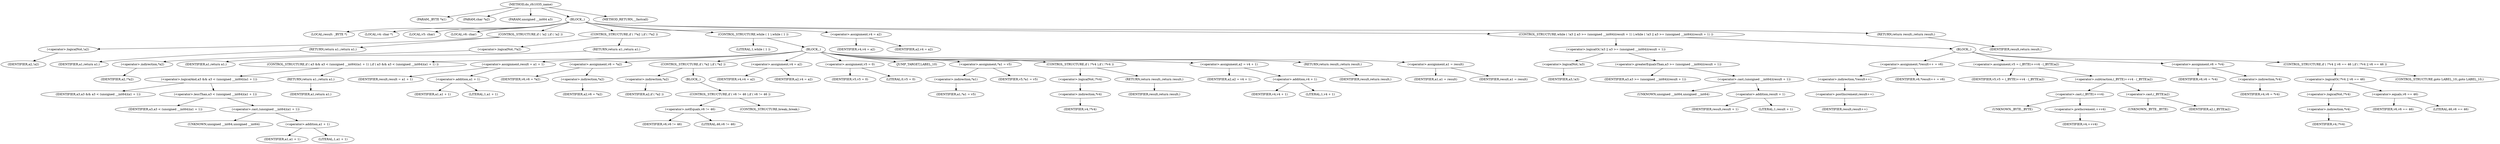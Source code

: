 digraph do_rfc1035_name {  
"1000105" [label = "(METHOD,do_rfc1035_name)" ]
"1000106" [label = "(PARAM,_BYTE *a1)" ]
"1000107" [label = "(PARAM,char *a2)" ]
"1000108" [label = "(PARAM,unsigned __int64 a3)" ]
"1000109" [label = "(BLOCK,,)" ]
"1000110" [label = "(LOCAL,result: _BYTE *)" ]
"1000111" [label = "(LOCAL,v4: char *)" ]
"1000112" [label = "(LOCAL,v5: char)" ]
"1000113" [label = "(LOCAL,v6: char)" ]
"1000114" [label = "(CONTROL_STRUCTURE,if ( !a2 ),if ( !a2 ))" ]
"1000115" [label = "(<operator>.logicalNot,!a2)" ]
"1000116" [label = "(IDENTIFIER,a2,!a2)" ]
"1000117" [label = "(RETURN,return a1;,return a1;)" ]
"1000118" [label = "(IDENTIFIER,a1,return a1;)" ]
"1000119" [label = "(CONTROL_STRUCTURE,if ( !*a2 ),if ( !*a2 ))" ]
"1000120" [label = "(<operator>.logicalNot,!*a2)" ]
"1000121" [label = "(<operator>.indirection,*a2)" ]
"1000122" [label = "(IDENTIFIER,a2,!*a2)" ]
"1000123" [label = "(RETURN,return a1;,return a1;)" ]
"1000124" [label = "(IDENTIFIER,a1,return a1;)" ]
"1000125" [label = "(CONTROL_STRUCTURE,while ( 1 ),while ( 1 ))" ]
"1000126" [label = "(LITERAL,1,while ( 1 ))" ]
"1000127" [label = "(BLOCK,,)" ]
"1000128" [label = "(CONTROL_STRUCTURE,if ( a3 && a3 < (unsigned __int64)(a1 + 1) ),if ( a3 && a3 < (unsigned __int64)(a1 + 1) ))" ]
"1000129" [label = "(<operator>.logicalAnd,a3 && a3 < (unsigned __int64)(a1 + 1))" ]
"1000130" [label = "(IDENTIFIER,a3,a3 && a3 < (unsigned __int64)(a1 + 1))" ]
"1000131" [label = "(<operator>.lessThan,a3 < (unsigned __int64)(a1 + 1))" ]
"1000132" [label = "(IDENTIFIER,a3,a3 < (unsigned __int64)(a1 + 1))" ]
"1000133" [label = "(<operator>.cast,(unsigned __int64)(a1 + 1))" ]
"1000134" [label = "(UNKNOWN,unsigned __int64,unsigned __int64)" ]
"1000135" [label = "(<operator>.addition,a1 + 1)" ]
"1000136" [label = "(IDENTIFIER,a1,a1 + 1)" ]
"1000137" [label = "(LITERAL,1,a1 + 1)" ]
"1000138" [label = "(RETURN,return a1;,return a1;)" ]
"1000139" [label = "(IDENTIFIER,a1,return a1;)" ]
"1000140" [label = "(<operator>.assignment,result = a1 + 1)" ]
"1000141" [label = "(IDENTIFIER,result,result = a1 + 1)" ]
"1000142" [label = "(<operator>.addition,a1 + 1)" ]
"1000143" [label = "(IDENTIFIER,a1,a1 + 1)" ]
"1000144" [label = "(LITERAL,1,a1 + 1)" ]
"1000145" [label = "(<operator>.assignment,v6 = *a2)" ]
"1000146" [label = "(IDENTIFIER,v6,v6 = *a2)" ]
"1000147" [label = "(<operator>.indirection,*a2)" ]
"1000148" [label = "(IDENTIFIER,a2,v6 = *a2)" ]
"1000149" [label = "(CONTROL_STRUCTURE,if ( *a2 ),if ( *a2 ))" ]
"1000150" [label = "(<operator>.indirection,*a2)" ]
"1000151" [label = "(IDENTIFIER,a2,if ( *a2 ))" ]
"1000152" [label = "(BLOCK,,)" ]
"1000153" [label = "(CONTROL_STRUCTURE,if ( v6 != 46 ),if ( v6 != 46 ))" ]
"1000154" [label = "(<operator>.notEquals,v6 != 46)" ]
"1000155" [label = "(IDENTIFIER,v6,v6 != 46)" ]
"1000156" [label = "(LITERAL,46,v6 != 46)" ]
"1000157" [label = "(CONTROL_STRUCTURE,break;,break;)" ]
"1000158" [label = "(<operator>.assignment,v4 = a2)" ]
"1000159" [label = "(IDENTIFIER,v4,v4 = a2)" ]
"1000160" [label = "(IDENTIFIER,a2,v4 = a2)" ]
"1000161" [label = "(<operator>.assignment,v5 = 0)" ]
"1000162" [label = "(IDENTIFIER,v5,v5 = 0)" ]
"1000163" [label = "(LITERAL,0,v5 = 0)" ]
"1000164" [label = "(JUMP_TARGET,LABEL_10)" ]
"1000165" [label = "(<operator>.assignment,*a1 = v5)" ]
"1000166" [label = "(<operator>.indirection,*a1)" ]
"1000167" [label = "(IDENTIFIER,a1,*a1 = v5)" ]
"1000168" [label = "(IDENTIFIER,v5,*a1 = v5)" ]
"1000169" [label = "(CONTROL_STRUCTURE,if ( !*v4 ),if ( !*v4 ))" ]
"1000170" [label = "(<operator>.logicalNot,!*v4)" ]
"1000171" [label = "(<operator>.indirection,*v4)" ]
"1000172" [label = "(IDENTIFIER,v4,!*v4)" ]
"1000173" [label = "(RETURN,return result;,return result;)" ]
"1000174" [label = "(IDENTIFIER,result,return result;)" ]
"1000175" [label = "(<operator>.assignment,a2 = v4 + 1)" ]
"1000176" [label = "(IDENTIFIER,a2,a2 = v4 + 1)" ]
"1000177" [label = "(<operator>.addition,v4 + 1)" ]
"1000178" [label = "(IDENTIFIER,v4,v4 + 1)" ]
"1000179" [label = "(LITERAL,1,v4 + 1)" ]
"1000180" [label = "(RETURN,return result;,return result;)" ]
"1000181" [label = "(IDENTIFIER,result,return result;)" ]
"1000182" [label = "(<operator>.assignment,a1 = result)" ]
"1000183" [label = "(IDENTIFIER,a1,a1 = result)" ]
"1000184" [label = "(IDENTIFIER,result,a1 = result)" ]
"1000185" [label = "(<operator>.assignment,v4 = a2)" ]
"1000186" [label = "(IDENTIFIER,v4,v4 = a2)" ]
"1000187" [label = "(IDENTIFIER,a2,v4 = a2)" ]
"1000188" [label = "(CONTROL_STRUCTURE,while ( !a3 || a3 >= (unsigned __int64)(result + 1) ),while ( !a3 || a3 >= (unsigned __int64)(result + 1) ))" ]
"1000189" [label = "(<operator>.logicalOr,!a3 || a3 >= (unsigned __int64)(result + 1))" ]
"1000190" [label = "(<operator>.logicalNot,!a3)" ]
"1000191" [label = "(IDENTIFIER,a3,!a3)" ]
"1000192" [label = "(<operator>.greaterEqualsThan,a3 >= (unsigned __int64)(result + 1))" ]
"1000193" [label = "(IDENTIFIER,a3,a3 >= (unsigned __int64)(result + 1))" ]
"1000194" [label = "(<operator>.cast,(unsigned __int64)(result + 1))" ]
"1000195" [label = "(UNKNOWN,unsigned __int64,unsigned __int64)" ]
"1000196" [label = "(<operator>.addition,result + 1)" ]
"1000197" [label = "(IDENTIFIER,result,result + 1)" ]
"1000198" [label = "(LITERAL,1,result + 1)" ]
"1000199" [label = "(BLOCK,,)" ]
"1000200" [label = "(<operator>.assignment,*result++ = v6)" ]
"1000201" [label = "(<operator>.indirection,*result++)" ]
"1000202" [label = "(<operator>.postIncrement,result++)" ]
"1000203" [label = "(IDENTIFIER,result,result++)" ]
"1000204" [label = "(IDENTIFIER,v6,*result++ = v6)" ]
"1000205" [label = "(<operator>.assignment,v5 = (_BYTE)++v4 - (_BYTE)a2)" ]
"1000206" [label = "(IDENTIFIER,v5,v5 = (_BYTE)++v4 - (_BYTE)a2)" ]
"1000207" [label = "(<operator>.subtraction,(_BYTE)++v4 - (_BYTE)a2)" ]
"1000208" [label = "(<operator>.cast,(_BYTE)++v4)" ]
"1000209" [label = "(UNKNOWN,_BYTE,_BYTE)" ]
"1000210" [label = "(<operator>.preIncrement,++v4)" ]
"1000211" [label = "(IDENTIFIER,v4,++v4)" ]
"1000212" [label = "(<operator>.cast,(_BYTE)a2)" ]
"1000213" [label = "(UNKNOWN,_BYTE,_BYTE)" ]
"1000214" [label = "(IDENTIFIER,a2,(_BYTE)a2)" ]
"1000215" [label = "(<operator>.assignment,v6 = *v4)" ]
"1000216" [label = "(IDENTIFIER,v6,v6 = *v4)" ]
"1000217" [label = "(<operator>.indirection,*v4)" ]
"1000218" [label = "(IDENTIFIER,v4,v6 = *v4)" ]
"1000219" [label = "(CONTROL_STRUCTURE,if ( !*v4 || v6 == 46 ),if ( !*v4 || v6 == 46 ))" ]
"1000220" [label = "(<operator>.logicalOr,!*v4 || v6 == 46)" ]
"1000221" [label = "(<operator>.logicalNot,!*v4)" ]
"1000222" [label = "(<operator>.indirection,*v4)" ]
"1000223" [label = "(IDENTIFIER,v4,!*v4)" ]
"1000224" [label = "(<operator>.equals,v6 == 46)" ]
"1000225" [label = "(IDENTIFIER,v6,v6 == 46)" ]
"1000226" [label = "(LITERAL,46,v6 == 46)" ]
"1000227" [label = "(CONTROL_STRUCTURE,goto LABEL_10;,goto LABEL_10;)" ]
"1000228" [label = "(RETURN,return result;,return result;)" ]
"1000229" [label = "(IDENTIFIER,result,return result;)" ]
"1000230" [label = "(METHOD_RETURN,__fastcall)" ]
  "1000105" -> "1000106" 
  "1000105" -> "1000107" 
  "1000105" -> "1000108" 
  "1000105" -> "1000109" 
  "1000105" -> "1000230" 
  "1000109" -> "1000110" 
  "1000109" -> "1000111" 
  "1000109" -> "1000112" 
  "1000109" -> "1000113" 
  "1000109" -> "1000114" 
  "1000109" -> "1000119" 
  "1000109" -> "1000125" 
  "1000109" -> "1000185" 
  "1000109" -> "1000188" 
  "1000109" -> "1000228" 
  "1000114" -> "1000115" 
  "1000114" -> "1000117" 
  "1000115" -> "1000116" 
  "1000117" -> "1000118" 
  "1000119" -> "1000120" 
  "1000119" -> "1000123" 
  "1000120" -> "1000121" 
  "1000121" -> "1000122" 
  "1000123" -> "1000124" 
  "1000125" -> "1000126" 
  "1000125" -> "1000127" 
  "1000127" -> "1000128" 
  "1000127" -> "1000140" 
  "1000127" -> "1000145" 
  "1000127" -> "1000149" 
  "1000127" -> "1000158" 
  "1000127" -> "1000161" 
  "1000127" -> "1000164" 
  "1000127" -> "1000165" 
  "1000127" -> "1000169" 
  "1000127" -> "1000175" 
  "1000127" -> "1000180" 
  "1000127" -> "1000182" 
  "1000128" -> "1000129" 
  "1000128" -> "1000138" 
  "1000129" -> "1000130" 
  "1000129" -> "1000131" 
  "1000131" -> "1000132" 
  "1000131" -> "1000133" 
  "1000133" -> "1000134" 
  "1000133" -> "1000135" 
  "1000135" -> "1000136" 
  "1000135" -> "1000137" 
  "1000138" -> "1000139" 
  "1000140" -> "1000141" 
  "1000140" -> "1000142" 
  "1000142" -> "1000143" 
  "1000142" -> "1000144" 
  "1000145" -> "1000146" 
  "1000145" -> "1000147" 
  "1000147" -> "1000148" 
  "1000149" -> "1000150" 
  "1000149" -> "1000152" 
  "1000150" -> "1000151" 
  "1000152" -> "1000153" 
  "1000153" -> "1000154" 
  "1000153" -> "1000157" 
  "1000154" -> "1000155" 
  "1000154" -> "1000156" 
  "1000158" -> "1000159" 
  "1000158" -> "1000160" 
  "1000161" -> "1000162" 
  "1000161" -> "1000163" 
  "1000165" -> "1000166" 
  "1000165" -> "1000168" 
  "1000166" -> "1000167" 
  "1000169" -> "1000170" 
  "1000169" -> "1000173" 
  "1000170" -> "1000171" 
  "1000171" -> "1000172" 
  "1000173" -> "1000174" 
  "1000175" -> "1000176" 
  "1000175" -> "1000177" 
  "1000177" -> "1000178" 
  "1000177" -> "1000179" 
  "1000180" -> "1000181" 
  "1000182" -> "1000183" 
  "1000182" -> "1000184" 
  "1000185" -> "1000186" 
  "1000185" -> "1000187" 
  "1000188" -> "1000189" 
  "1000188" -> "1000199" 
  "1000189" -> "1000190" 
  "1000189" -> "1000192" 
  "1000190" -> "1000191" 
  "1000192" -> "1000193" 
  "1000192" -> "1000194" 
  "1000194" -> "1000195" 
  "1000194" -> "1000196" 
  "1000196" -> "1000197" 
  "1000196" -> "1000198" 
  "1000199" -> "1000200" 
  "1000199" -> "1000205" 
  "1000199" -> "1000215" 
  "1000199" -> "1000219" 
  "1000200" -> "1000201" 
  "1000200" -> "1000204" 
  "1000201" -> "1000202" 
  "1000202" -> "1000203" 
  "1000205" -> "1000206" 
  "1000205" -> "1000207" 
  "1000207" -> "1000208" 
  "1000207" -> "1000212" 
  "1000208" -> "1000209" 
  "1000208" -> "1000210" 
  "1000210" -> "1000211" 
  "1000212" -> "1000213" 
  "1000212" -> "1000214" 
  "1000215" -> "1000216" 
  "1000215" -> "1000217" 
  "1000217" -> "1000218" 
  "1000219" -> "1000220" 
  "1000219" -> "1000227" 
  "1000220" -> "1000221" 
  "1000220" -> "1000224" 
  "1000221" -> "1000222" 
  "1000222" -> "1000223" 
  "1000224" -> "1000225" 
  "1000224" -> "1000226" 
  "1000228" -> "1000229" 
}
